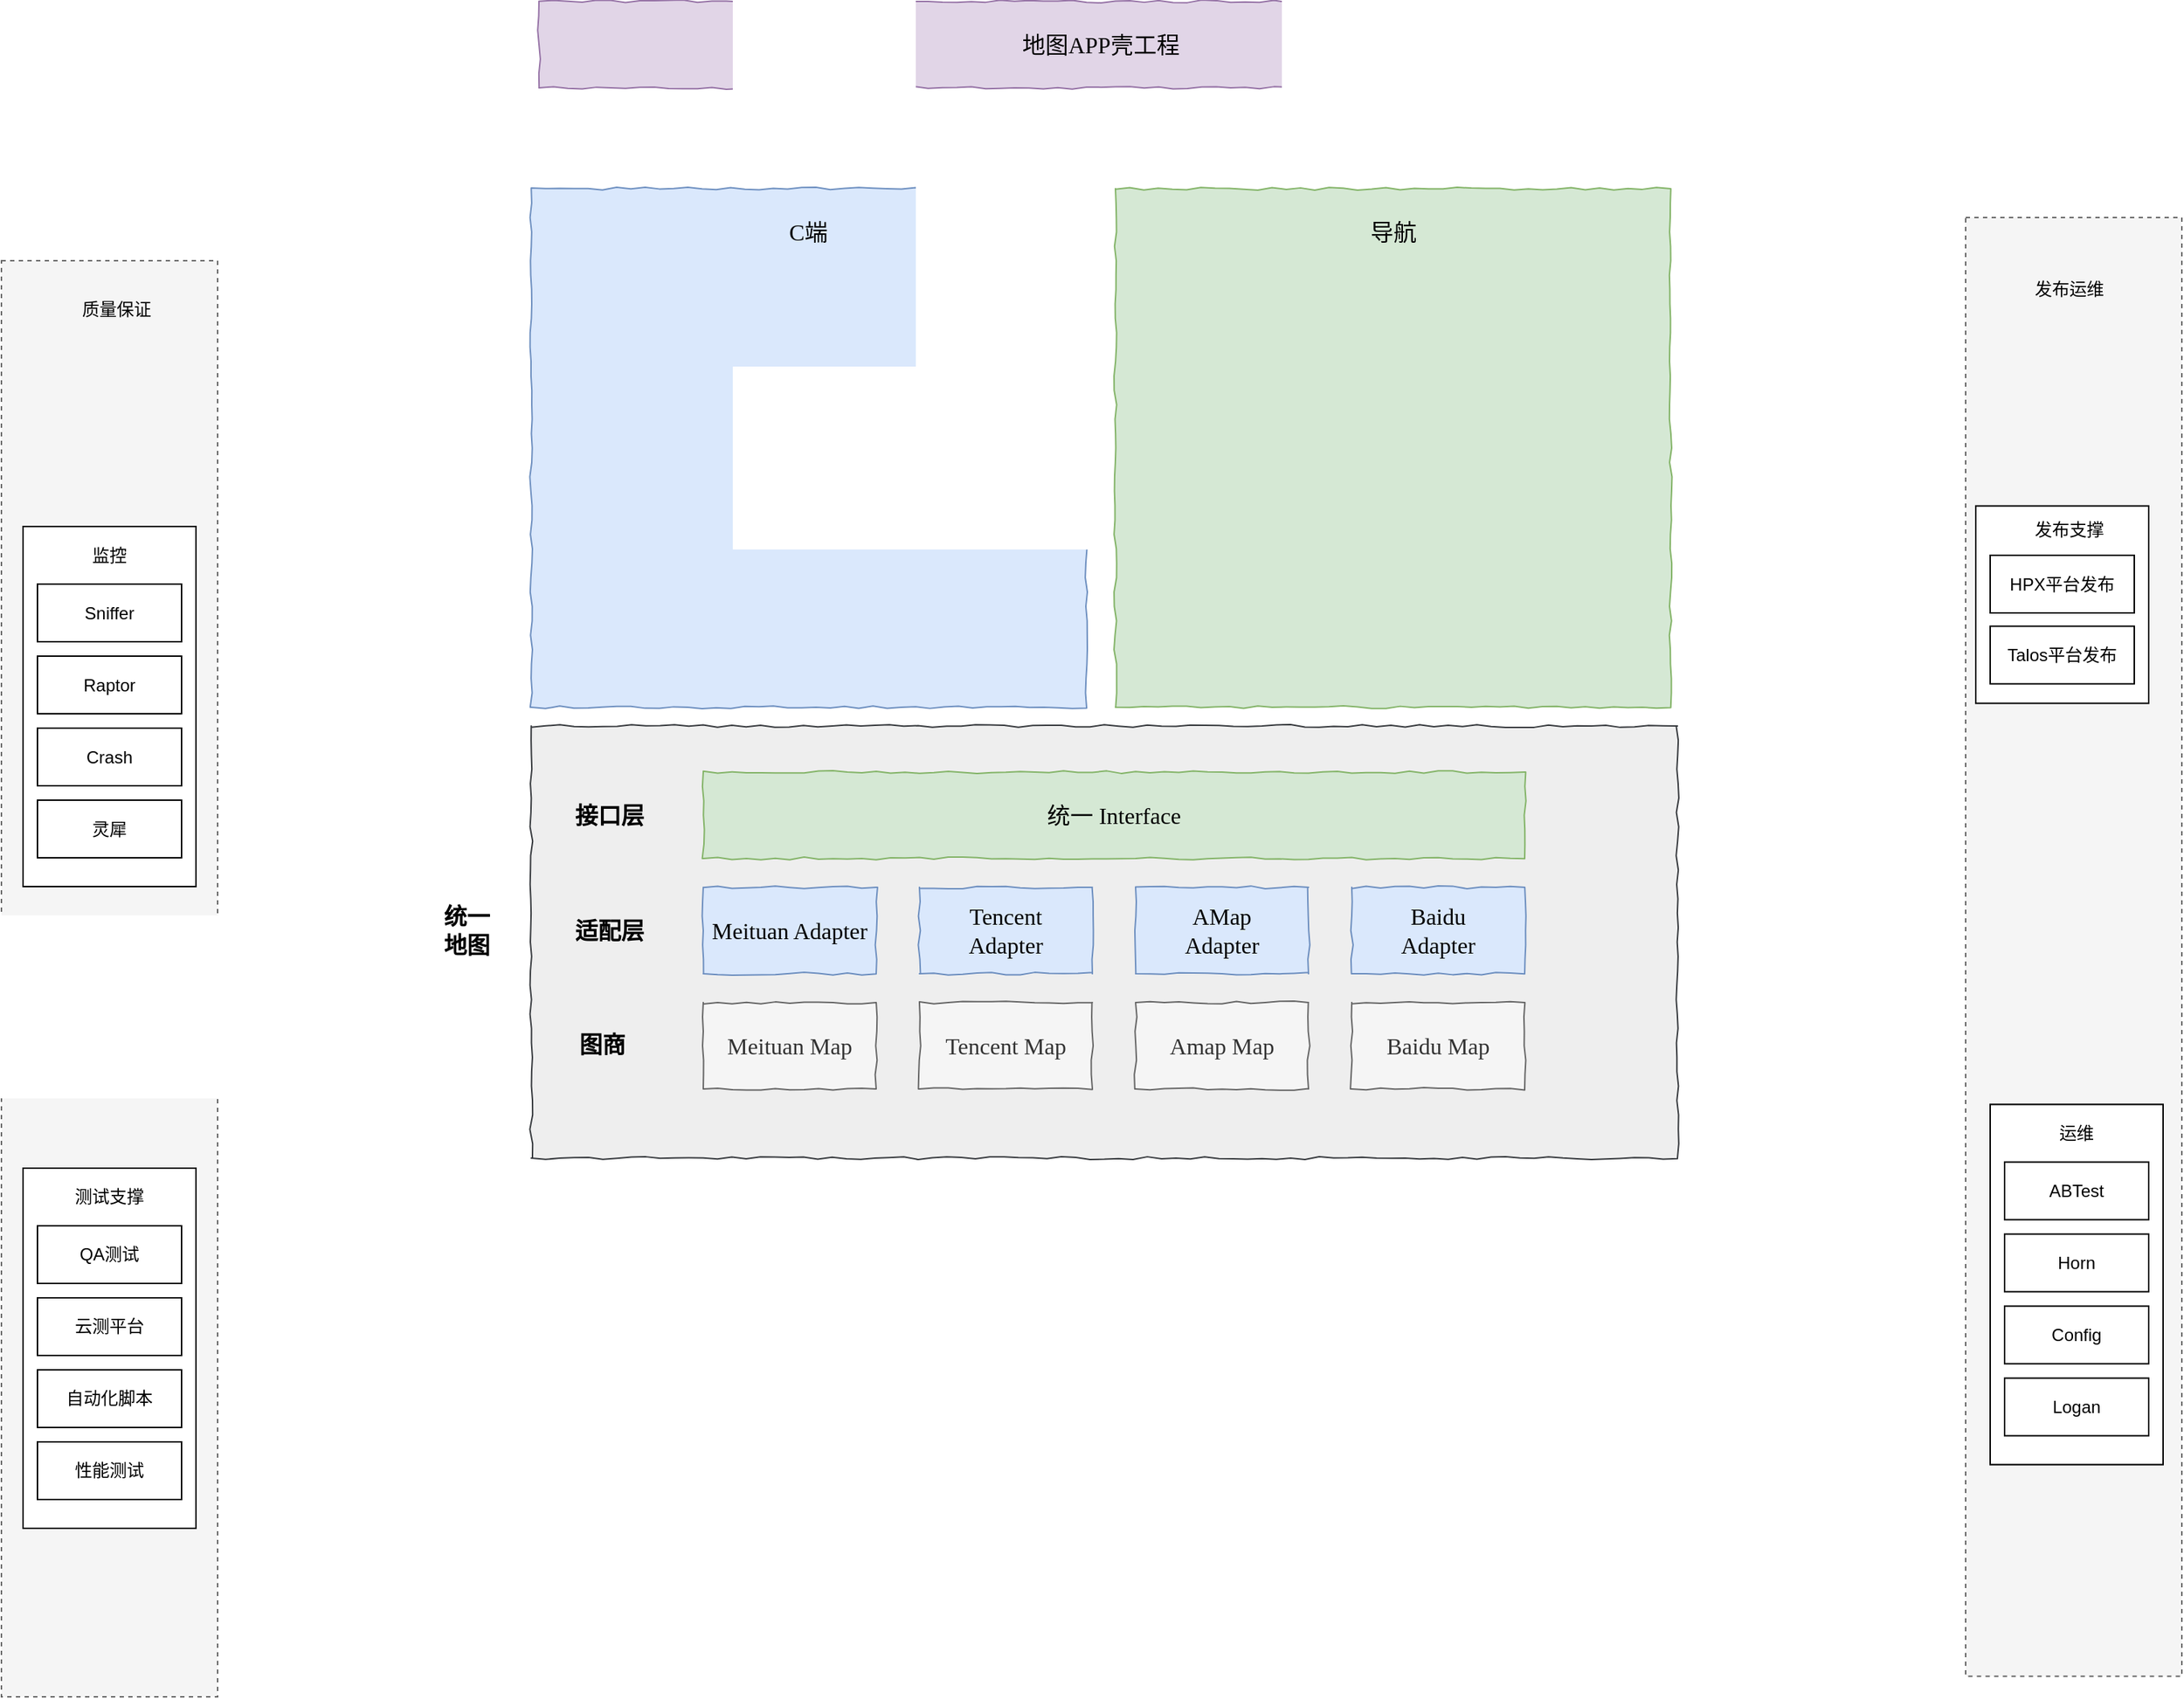 <mxfile version="14.7.7" type="github">
  <diagram id="rLmRK7H-8Zh3lcYx4UbC" name="第 1 页">
    <mxGraphModel dx="1346" dy="1046" grid="1" gridSize="10" guides="1" tooltips="1" connect="1" arrows="1" fold="1" page="0" pageScale="1" pageWidth="827" pageHeight="1169" math="0" shadow="0">
      <root>
        <mxCell id="0" />
        <mxCell id="1" parent="0" />
        <mxCell id="4bEyxpbBNIZap9Eef66d-1" value="" style="rounded=0;whiteSpace=wrap;html=1;comic=1;fontFamily=Comic Sans MS;fontSize=16;fillColor=#eeeeee;strokeColor=#36393d;" vertex="1" parent="1">
          <mxGeometry x="84.63" y="473" width="795.37" height="300" as="geometry" />
        </mxCell>
        <mxCell id="4bEyxpbBNIZap9Eef66d-2" value="Meituan Map" style="rounded=0;whiteSpace=wrap;html=1;comic=1;fillColor=#f5f5f5;strokeColor=#666666;fontColor=#333333;fontSize=16;fontFamily=Comic Sans MS;" vertex="1" parent="1">
          <mxGeometry x="204" y="665" width="120" height="60" as="geometry" />
        </mxCell>
        <mxCell id="4bEyxpbBNIZap9Eef66d-3" value="Tencent Map" style="rounded=0;whiteSpace=wrap;html=1;comic=1;fillColor=#f5f5f5;strokeColor=#666666;fontColor=#333333;fontSize=16;fontFamily=Comic Sans MS;" vertex="1" parent="1">
          <mxGeometry x="354" y="665" width="120" height="60" as="geometry" />
        </mxCell>
        <mxCell id="4bEyxpbBNIZap9Eef66d-4" value="Amap Map" style="rounded=0;whiteSpace=wrap;html=1;comic=1;fillColor=#f5f5f5;strokeColor=#666666;fontColor=#333333;fontSize=16;fontFamily=Comic Sans MS;" vertex="1" parent="1">
          <mxGeometry x="504" y="665" width="120" height="60" as="geometry" />
        </mxCell>
        <mxCell id="4bEyxpbBNIZap9Eef66d-5" value="Baidu Map" style="rounded=0;whiteSpace=wrap;html=1;comic=1;fillColor=#f5f5f5;strokeColor=#666666;fontColor=#333333;fontSize=16;fontFamily=Comic Sans MS;" vertex="1" parent="1">
          <mxGeometry x="654" y="665" width="120" height="60" as="geometry" />
        </mxCell>
        <mxCell id="4bEyxpbBNIZap9Eef66d-6" value="Meituan Adapter" style="rounded=0;whiteSpace=wrap;html=1;comic=1;fillColor=#dae8fc;strokeColor=#6c8ebf;fontSize=16;fontFamily=Comic Sans MS;" vertex="1" parent="1">
          <mxGeometry x="204" y="585" width="120" height="60" as="geometry" />
        </mxCell>
        <mxCell id="4bEyxpbBNIZap9Eef66d-7" value="图商" style="text;html=1;strokeColor=none;fillColor=none;align=center;verticalAlign=middle;whiteSpace=wrap;rounded=0;comic=1;fontFamily=Comic Sans MS;fontSize=16;fontStyle=1" vertex="1" parent="1">
          <mxGeometry x="114" y="685" width="40" height="18" as="geometry" />
        </mxCell>
        <mxCell id="4bEyxpbBNIZap9Eef66d-8" value="Tencent&lt;br&gt;Adapter" style="rounded=0;whiteSpace=wrap;html=1;comic=1;fillColor=#dae8fc;strokeColor=#6c8ebf;fontSize=16;fontFamily=Comic Sans MS;" vertex="1" parent="1">
          <mxGeometry x="354" y="585" width="120" height="60" as="geometry" />
        </mxCell>
        <mxCell id="4bEyxpbBNIZap9Eef66d-9" value="AMap&lt;br&gt;Adapter" style="rounded=0;whiteSpace=wrap;html=1;comic=1;fillColor=#dae8fc;strokeColor=#6c8ebf;fontSize=16;fontFamily=Comic Sans MS;" vertex="1" parent="1">
          <mxGeometry x="504" y="585" width="120" height="60" as="geometry" />
        </mxCell>
        <mxCell id="4bEyxpbBNIZap9Eef66d-10" value="Baidu&lt;br&gt;Adapter" style="rounded=0;whiteSpace=wrap;html=1;comic=1;fillColor=#dae8fc;strokeColor=#6c8ebf;fontSize=16;fontFamily=Comic Sans MS;" vertex="1" parent="1">
          <mxGeometry x="654" y="585" width="120" height="60" as="geometry" />
        </mxCell>
        <mxCell id="4bEyxpbBNIZap9Eef66d-11" value="适配层" style="text;html=1;strokeColor=none;fillColor=none;align=center;verticalAlign=middle;whiteSpace=wrap;rounded=0;comic=1;fontFamily=Comic Sans MS;fontSize=16;fontStyle=1" vertex="1" parent="1">
          <mxGeometry x="114" y="605" width="50" height="20" as="geometry" />
        </mxCell>
        <mxCell id="4bEyxpbBNIZap9Eef66d-12" value="接口层" style="text;html=1;strokeColor=none;fillColor=none;align=center;verticalAlign=middle;whiteSpace=wrap;rounded=0;comic=1;fontFamily=Comic Sans MS;fontSize=16;fontStyle=1" vertex="1" parent="1">
          <mxGeometry x="114" y="525" width="50" height="20" as="geometry" />
        </mxCell>
        <mxCell id="4bEyxpbBNIZap9Eef66d-13" value="统一&lt;br&gt;地图" style="text;html=1;strokeColor=none;fillColor=none;align=center;verticalAlign=middle;whiteSpace=wrap;rounded=0;comic=1;fontFamily=Comic Sans MS;fontSize=16;fontStyle=1" vertex="1" parent="1">
          <mxGeometry x="11" y="605" width="58" height="20" as="geometry" />
        </mxCell>
        <mxCell id="4bEyxpbBNIZap9Eef66d-14" value="统一 Interface" style="rounded=0;whiteSpace=wrap;html=1;comic=1;fillColor=#d5e8d4;strokeColor=#82b366;fontSize=16;fontFamily=Comic Sans MS;" vertex="1" parent="1">
          <mxGeometry x="204" y="505" width="570" height="60" as="geometry" />
        </mxCell>
        <mxCell id="4bEyxpbBNIZap9Eef66d-15" value="" style="rounded=0;whiteSpace=wrap;html=1;comic=1;fontFamily=Comic Sans MS;fontSize=16;fillColor=#dae8fc;strokeColor=#6c8ebf;" vertex="1" parent="1">
          <mxGeometry x="84.63" y="100" width="385.37" height="360" as="geometry" />
        </mxCell>
        <mxCell id="4bEyxpbBNIZap9Eef66d-16" value="" style="rounded=0;whiteSpace=wrap;html=1;comic=1;fontFamily=Comic Sans MS;fontSize=16;fillColor=#d5e8d4;strokeColor=#82b366;" vertex="1" parent="1">
          <mxGeometry x="490" y="100" width="385.37" height="360" as="geometry" />
        </mxCell>
        <mxCell id="4bEyxpbBNIZap9Eef66d-18" value="" style="rounded=0;whiteSpace=wrap;html=1;dashed=1;fillColor=#f5f5f5;strokeColor=#666666;fontColor=#333333;" vertex="1" parent="1">
          <mxGeometry x="-283" y="150" width="150" height="997" as="geometry" />
        </mxCell>
        <mxCell id="4bEyxpbBNIZap9Eef66d-19" value="" style="group" vertex="1" connectable="0" parent="1">
          <mxGeometry x="-268" y="780" width="120" height="250" as="geometry" />
        </mxCell>
        <mxCell id="4bEyxpbBNIZap9Eef66d-20" value="" style="rounded=0;whiteSpace=wrap;html=1;" vertex="1" parent="4bEyxpbBNIZap9Eef66d-19">
          <mxGeometry width="120" height="250" as="geometry" />
        </mxCell>
        <mxCell id="4bEyxpbBNIZap9Eef66d-21" value="测试支撑" style="text;html=1;strokeColor=none;fillColor=none;align=center;verticalAlign=middle;whiteSpace=wrap;rounded=0;" vertex="1" parent="4bEyxpbBNIZap9Eef66d-19">
          <mxGeometry x="25" y="10" width="70" height="20" as="geometry" />
        </mxCell>
        <mxCell id="4bEyxpbBNIZap9Eef66d-22" value="QA测试" style="rounded=0;whiteSpace=wrap;html=1;" vertex="1" parent="4bEyxpbBNIZap9Eef66d-19">
          <mxGeometry x="10" y="40" width="100" height="40" as="geometry" />
        </mxCell>
        <mxCell id="4bEyxpbBNIZap9Eef66d-23" value="云测平台" style="rounded=0;whiteSpace=wrap;html=1;" vertex="1" parent="4bEyxpbBNIZap9Eef66d-19">
          <mxGeometry x="10" y="90" width="100" height="40" as="geometry" />
        </mxCell>
        <mxCell id="4bEyxpbBNIZap9Eef66d-24" value="自动化脚本" style="rounded=0;whiteSpace=wrap;html=1;" vertex="1" parent="4bEyxpbBNIZap9Eef66d-19">
          <mxGeometry x="10" y="140" width="100" height="40" as="geometry" />
        </mxCell>
        <mxCell id="4bEyxpbBNIZap9Eef66d-25" value="性能测试" style="rounded=0;whiteSpace=wrap;html=1;" vertex="1" parent="4bEyxpbBNIZap9Eef66d-19">
          <mxGeometry x="10" y="190" width="100" height="40" as="geometry" />
        </mxCell>
        <mxCell id="4bEyxpbBNIZap9Eef66d-26" value="" style="group" vertex="1" connectable="0" parent="1">
          <mxGeometry x="-268" y="334.5" width="120" height="250" as="geometry" />
        </mxCell>
        <mxCell id="4bEyxpbBNIZap9Eef66d-27" value="" style="rounded=0;whiteSpace=wrap;html=1;" vertex="1" parent="4bEyxpbBNIZap9Eef66d-26">
          <mxGeometry width="120" height="250" as="geometry" />
        </mxCell>
        <mxCell id="4bEyxpbBNIZap9Eef66d-28" value="监控" style="text;html=1;strokeColor=none;fillColor=none;align=center;verticalAlign=middle;whiteSpace=wrap;rounded=0;" vertex="1" parent="4bEyxpbBNIZap9Eef66d-26">
          <mxGeometry x="25" y="10" width="70" height="20" as="geometry" />
        </mxCell>
        <mxCell id="4bEyxpbBNIZap9Eef66d-29" value="Sniffer" style="rounded=0;whiteSpace=wrap;html=1;" vertex="1" parent="4bEyxpbBNIZap9Eef66d-26">
          <mxGeometry x="10" y="40" width="100" height="40" as="geometry" />
        </mxCell>
        <mxCell id="4bEyxpbBNIZap9Eef66d-30" value="Raptor" style="rounded=0;whiteSpace=wrap;html=1;" vertex="1" parent="4bEyxpbBNIZap9Eef66d-26">
          <mxGeometry x="10" y="90" width="100" height="40" as="geometry" />
        </mxCell>
        <mxCell id="4bEyxpbBNIZap9Eef66d-31" value="Crash" style="rounded=0;whiteSpace=wrap;html=1;" vertex="1" parent="4bEyxpbBNIZap9Eef66d-26">
          <mxGeometry x="10" y="140" width="100" height="40" as="geometry" />
        </mxCell>
        <mxCell id="4bEyxpbBNIZap9Eef66d-32" value="灵犀" style="rounded=0;whiteSpace=wrap;html=1;" vertex="1" parent="4bEyxpbBNIZap9Eef66d-26">
          <mxGeometry x="10" y="190" width="100" height="40" as="geometry" />
        </mxCell>
        <mxCell id="4bEyxpbBNIZap9Eef66d-33" value="质量保证" style="text;html=1;strokeColor=none;fillColor=none;align=center;verticalAlign=middle;whiteSpace=wrap;rounded=0;dashed=1;" vertex="1" parent="1">
          <mxGeometry x="-238" y="174.25" width="70" height="20" as="geometry" />
        </mxCell>
        <mxCell id="4bEyxpbBNIZap9Eef66d-34" value="" style="rounded=0;whiteSpace=wrap;html=1;dashed=1;fillColor=#f5f5f5;strokeColor=#666666;fontColor=#333333;" vertex="1" parent="1">
          <mxGeometry x="1080" y="120" width="150" height="1012.75" as="geometry" />
        </mxCell>
        <mxCell id="4bEyxpbBNIZap9Eef66d-35" value="" style="group;fillColor=#f5f5f5;strokeColor=#666666;fontColor=#333333;" vertex="1" connectable="0" parent="1">
          <mxGeometry x="1097" y="735.75" width="120" height="250" as="geometry" />
        </mxCell>
        <mxCell id="4bEyxpbBNIZap9Eef66d-36" value="" style="rounded=0;whiteSpace=wrap;html=1;" vertex="1" parent="4bEyxpbBNIZap9Eef66d-35">
          <mxGeometry width="120" height="250" as="geometry" />
        </mxCell>
        <mxCell id="4bEyxpbBNIZap9Eef66d-37" value="运维" style="text;html=1;strokeColor=none;fillColor=none;align=center;verticalAlign=middle;whiteSpace=wrap;rounded=0;" vertex="1" parent="4bEyxpbBNIZap9Eef66d-35">
          <mxGeometry x="25" y="10" width="70" height="20" as="geometry" />
        </mxCell>
        <mxCell id="4bEyxpbBNIZap9Eef66d-38" value="ABTest" style="rounded=0;whiteSpace=wrap;html=1;" vertex="1" parent="4bEyxpbBNIZap9Eef66d-35">
          <mxGeometry x="10" y="40" width="100" height="40" as="geometry" />
        </mxCell>
        <mxCell id="4bEyxpbBNIZap9Eef66d-39" value="Horn" style="rounded=0;whiteSpace=wrap;html=1;" vertex="1" parent="4bEyxpbBNIZap9Eef66d-35">
          <mxGeometry x="10" y="90" width="100" height="40" as="geometry" />
        </mxCell>
        <mxCell id="4bEyxpbBNIZap9Eef66d-40" value="Config" style="rounded=0;whiteSpace=wrap;html=1;" vertex="1" parent="4bEyxpbBNIZap9Eef66d-35">
          <mxGeometry x="10" y="140" width="100" height="40" as="geometry" />
        </mxCell>
        <mxCell id="4bEyxpbBNIZap9Eef66d-41" value="Logan" style="rounded=0;whiteSpace=wrap;html=1;" vertex="1" parent="4bEyxpbBNIZap9Eef66d-35">
          <mxGeometry x="10" y="190" width="100" height="40" as="geometry" />
        </mxCell>
        <mxCell id="4bEyxpbBNIZap9Eef66d-42" value="" style="rounded=0;whiteSpace=wrap;html=1;" vertex="1" parent="1">
          <mxGeometry x="1087" y="320.25" width="120" height="137" as="geometry" />
        </mxCell>
        <mxCell id="4bEyxpbBNIZap9Eef66d-43" value="发布支撑" style="text;html=1;strokeColor=none;fillColor=none;align=center;verticalAlign=middle;whiteSpace=wrap;rounded=0;" vertex="1" parent="1">
          <mxGeometry x="1127" y="327.25" width="50" height="20" as="geometry" />
        </mxCell>
        <mxCell id="4bEyxpbBNIZap9Eef66d-44" value="HPX平台发布" style="rounded=0;whiteSpace=wrap;html=1;" vertex="1" parent="1">
          <mxGeometry x="1097" y="354.5" width="100" height="40" as="geometry" />
        </mxCell>
        <mxCell id="4bEyxpbBNIZap9Eef66d-45" value="Talos平台发布" style="rounded=0;whiteSpace=wrap;html=1;" vertex="1" parent="1">
          <mxGeometry x="1097" y="403.75" width="100" height="40" as="geometry" />
        </mxCell>
        <mxCell id="4bEyxpbBNIZap9Eef66d-46" value="发布运维" style="text;html=1;strokeColor=none;fillColor=none;align=center;verticalAlign=middle;whiteSpace=wrap;rounded=0;dashed=1;" vertex="1" parent="1">
          <mxGeometry x="1117" y="160" width="70" height="20" as="geometry" />
        </mxCell>
        <mxCell id="4bEyxpbBNIZap9Eef66d-47" value="地图APP壳工程" style="rounded=0;whiteSpace=wrap;html=1;comic=1;fontFamily=Comic Sans MS;fontSize=16;fillColor=#e1d5e7;strokeColor=#9673a6;" vertex="1" parent="1">
          <mxGeometry x="90" y="-30" width="780" height="60" as="geometry" />
        </mxCell>
        <mxCell id="4bEyxpbBNIZap9Eef66d-49" value="C端" style="text;html=1;strokeColor=none;fillColor=none;align=center;verticalAlign=middle;whiteSpace=wrap;rounded=0;comic=1;fontFamily=Comic Sans MS;fontSize=16;" vertex="1" parent="1">
          <mxGeometry x="257" y="120" width="40" height="20" as="geometry" />
        </mxCell>
        <mxCell id="4bEyxpbBNIZap9Eef66d-50" value="导航" style="text;html=1;strokeColor=none;fillColor=none;align=center;verticalAlign=middle;whiteSpace=wrap;rounded=0;comic=1;fontFamily=Comic Sans MS;fontSize=16;" vertex="1" parent="1">
          <mxGeometry x="662.68" y="120" width="40" height="20" as="geometry" />
        </mxCell>
      </root>
    </mxGraphModel>
  </diagram>
</mxfile>
